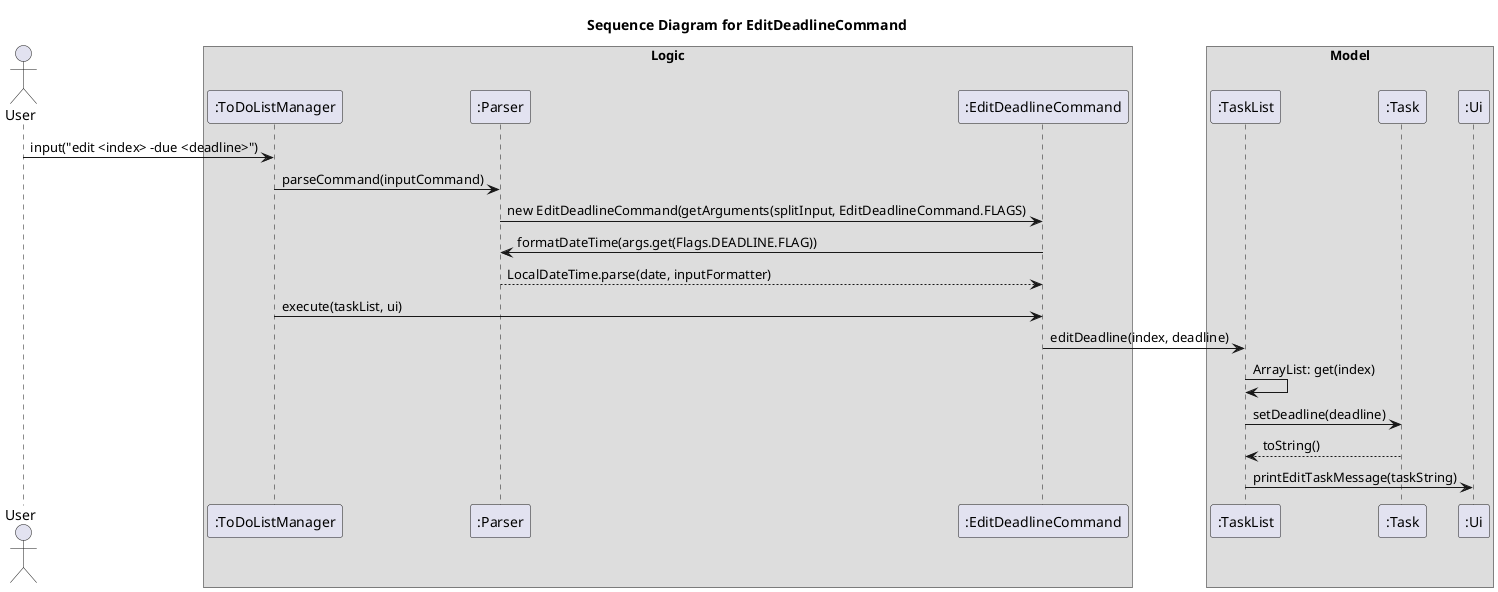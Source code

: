 @startuml
'https://plantuml.com/sequence-diagram

title Sequence Diagram for EditDeadlineCommand

actor User

box Logic
participant ":ToDoListManager" as ToDoListManager
participant ":Parser" as Parser
participant ":EditDeadlineCommand" as EditDeadlineCommand
end box

box Model
participant ":TaskList" as TaskList
participant ":Task" as Task
participant ":Ui" as Ui

User -> ToDoListManager: input("edit <index> -due <deadline>")
ToDoListManager -> Parser: parseCommand(inputCommand)
Parser -> EditDeadlineCommand: new EditDeadlineCommand(getArguments(splitInput, EditDeadlineCommand.FLAGS)
EditDeadlineCommand -> Parser: formatDateTime(args.get(Flags.DEADLINE.FLAG))
Parser --> EditDeadlineCommand: LocalDateTime.parse(date, inputFormatter)
ToDoListManager -> EditDeadlineCommand: execute(taskList, ui)
EditDeadlineCommand -> TaskList: editDeadline(index, deadline)
TaskList -> TaskList:ArrayList: get(index)
TaskList -> Task: setDeadline(deadline)
Task --> TaskList: toString()
TaskList -> Ui: printEditTaskMessage(taskString)
@enduml